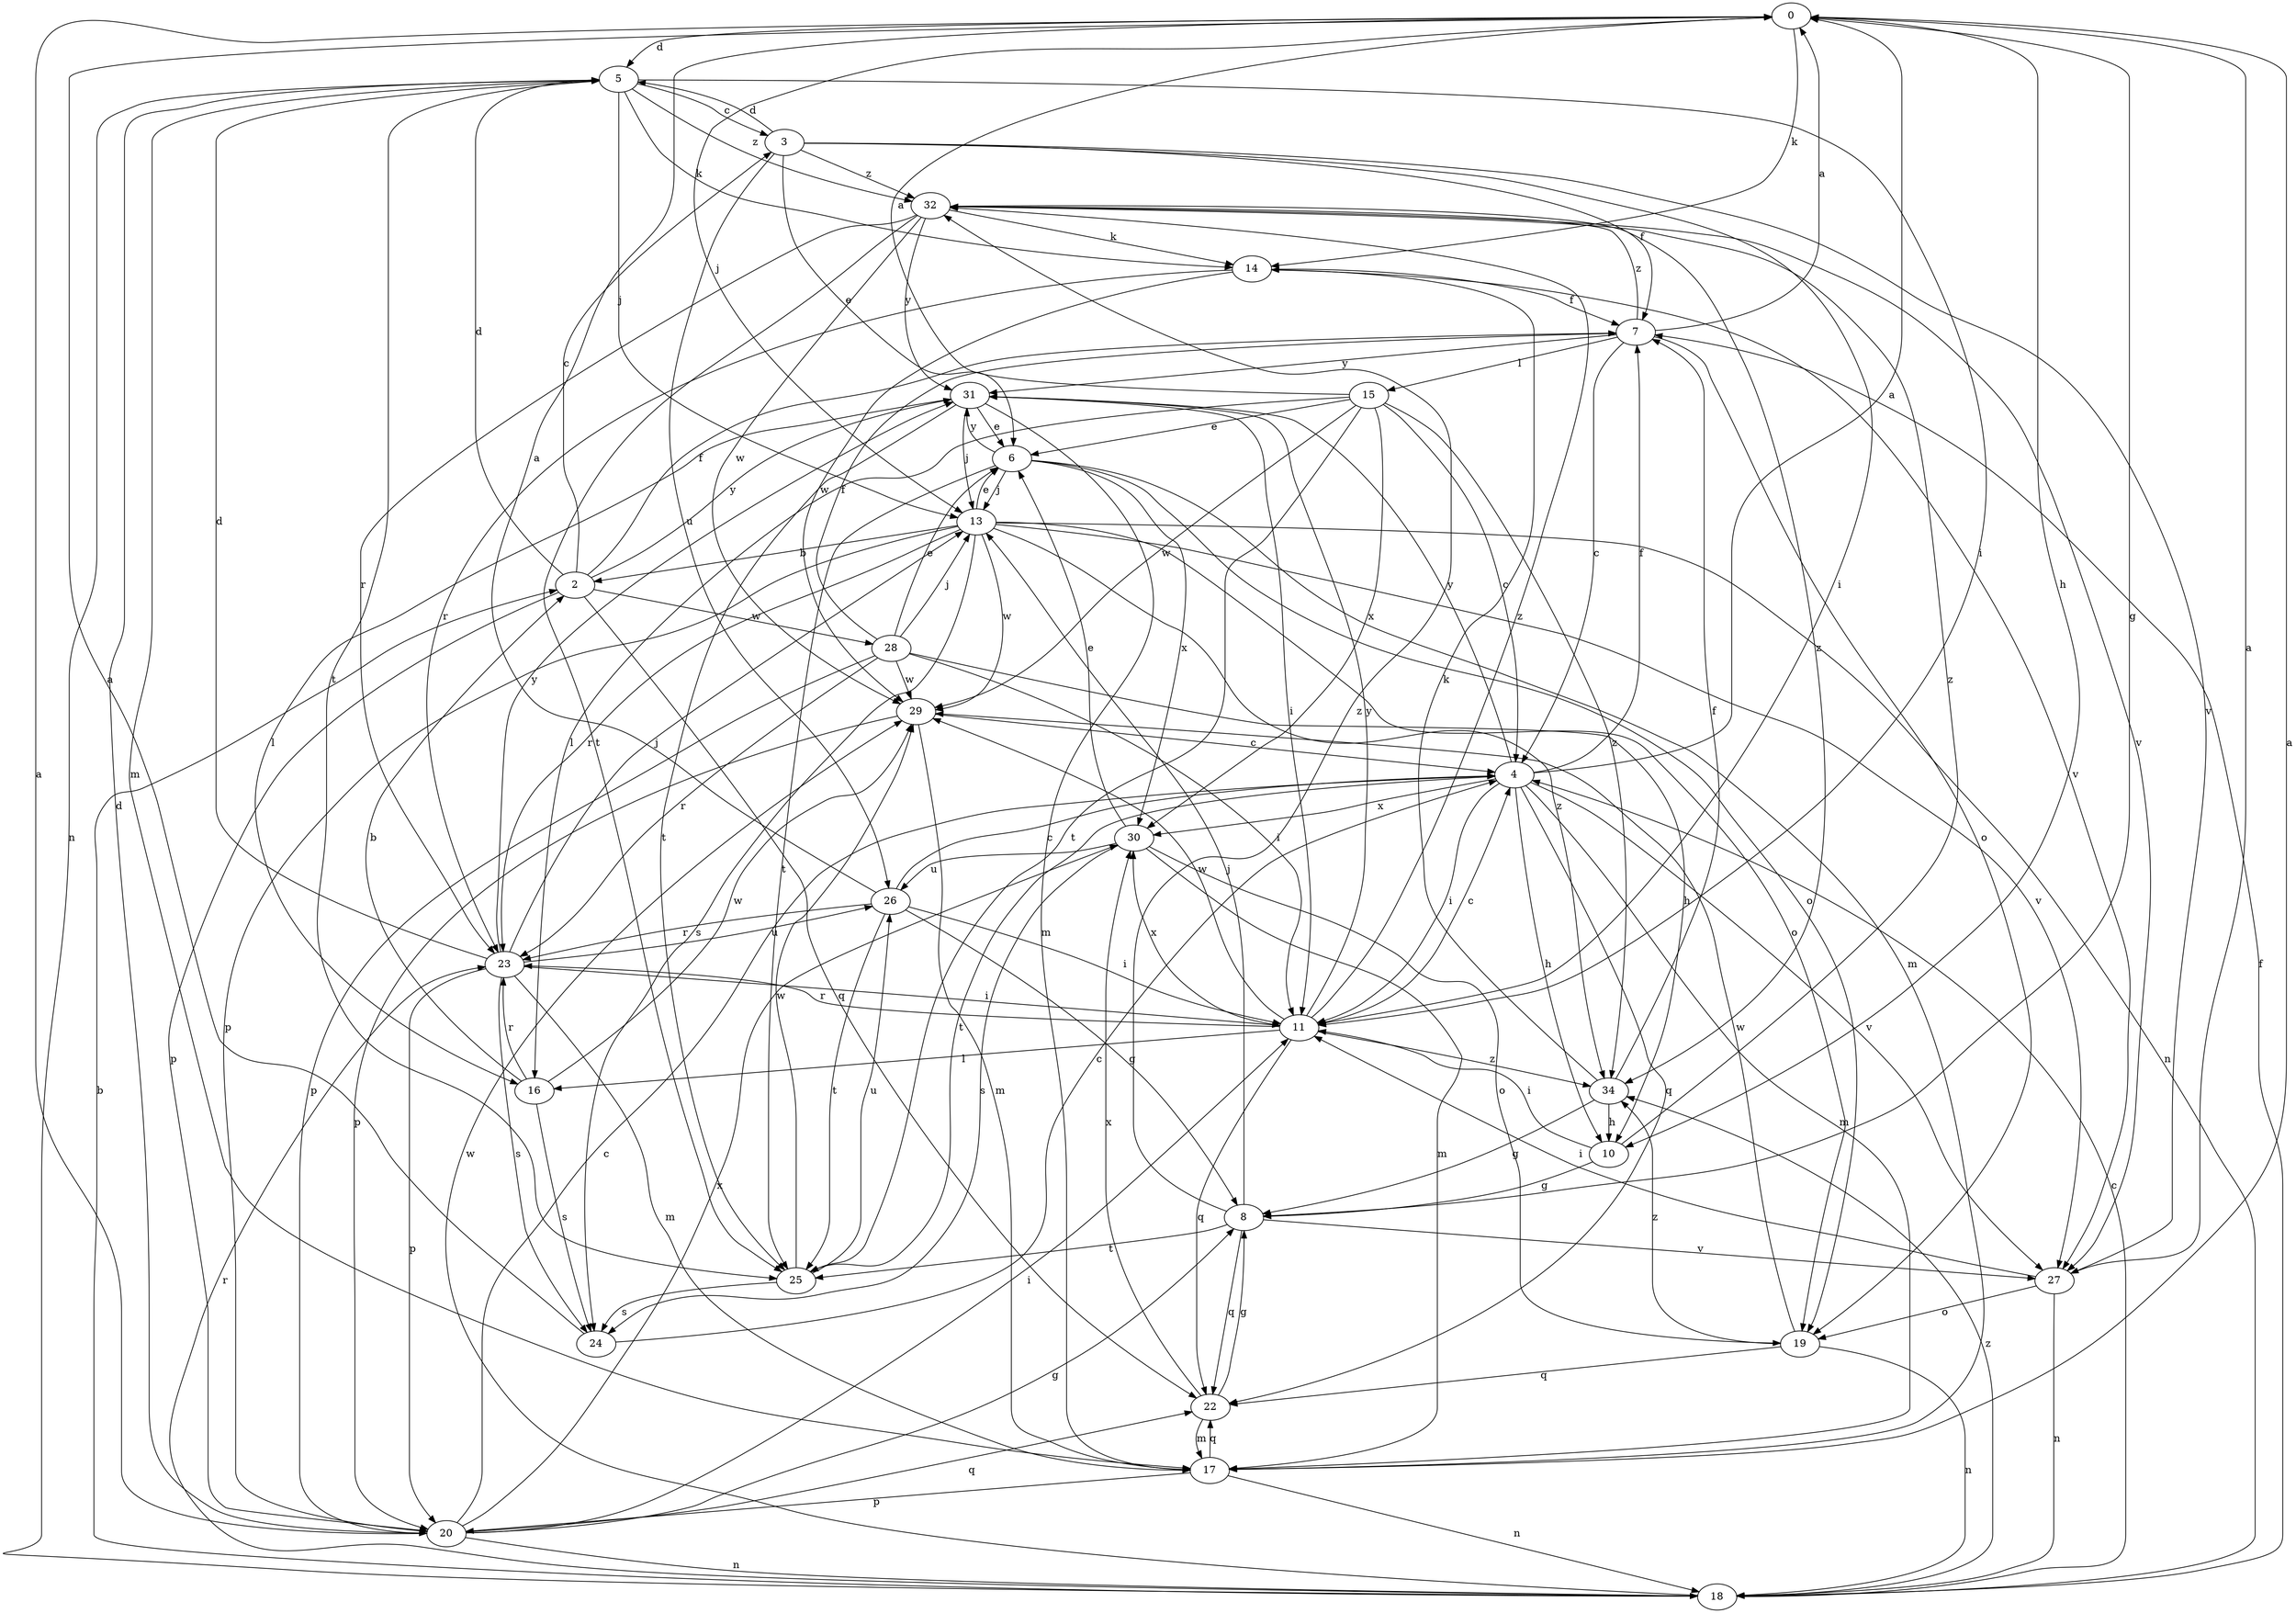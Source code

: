 strict digraph  {
0;
2;
3;
4;
5;
6;
7;
8;
10;
11;
13;
14;
15;
16;
17;
18;
19;
20;
22;
23;
24;
25;
26;
27;
28;
29;
30;
31;
32;
34;
0 -> 5  [label=d];
0 -> 8  [label=g];
0 -> 10  [label=h];
0 -> 13  [label=j];
0 -> 14  [label=k];
2 -> 3  [label=c];
2 -> 5  [label=d];
2 -> 7  [label=f];
2 -> 20  [label=p];
2 -> 22  [label=q];
2 -> 28  [label=w];
2 -> 31  [label=y];
3 -> 5  [label=d];
3 -> 6  [label=e];
3 -> 7  [label=f];
3 -> 11  [label=i];
3 -> 26  [label=u];
3 -> 27  [label=v];
3 -> 32  [label=z];
4 -> 0  [label=a];
4 -> 7  [label=f];
4 -> 10  [label=h];
4 -> 11  [label=i];
4 -> 17  [label=m];
4 -> 22  [label=q];
4 -> 25  [label=t];
4 -> 27  [label=v];
4 -> 30  [label=x];
4 -> 31  [label=y];
5 -> 3  [label=c];
5 -> 11  [label=i];
5 -> 13  [label=j];
5 -> 14  [label=k];
5 -> 17  [label=m];
5 -> 18  [label=n];
5 -> 25  [label=t];
5 -> 32  [label=z];
6 -> 13  [label=j];
6 -> 17  [label=m];
6 -> 19  [label=o];
6 -> 25  [label=t];
6 -> 30  [label=x];
6 -> 31  [label=y];
7 -> 0  [label=a];
7 -> 4  [label=c];
7 -> 15  [label=l];
7 -> 19  [label=o];
7 -> 31  [label=y];
7 -> 32  [label=z];
8 -> 13  [label=j];
8 -> 22  [label=q];
8 -> 25  [label=t];
8 -> 27  [label=v];
8 -> 32  [label=z];
10 -> 8  [label=g];
10 -> 11  [label=i];
10 -> 32  [label=z];
11 -> 4  [label=c];
11 -> 16  [label=l];
11 -> 22  [label=q];
11 -> 23  [label=r];
11 -> 29  [label=w];
11 -> 30  [label=x];
11 -> 31  [label=y];
11 -> 32  [label=z];
11 -> 34  [label=z];
13 -> 2  [label=b];
13 -> 6  [label=e];
13 -> 18  [label=n];
13 -> 19  [label=o];
13 -> 20  [label=p];
13 -> 23  [label=r];
13 -> 24  [label=s];
13 -> 27  [label=v];
13 -> 29  [label=w];
13 -> 34  [label=z];
14 -> 7  [label=f];
14 -> 23  [label=r];
14 -> 27  [label=v];
14 -> 29  [label=w];
15 -> 0  [label=a];
15 -> 4  [label=c];
15 -> 6  [label=e];
15 -> 16  [label=l];
15 -> 25  [label=t];
15 -> 29  [label=w];
15 -> 30  [label=x];
15 -> 34  [label=z];
16 -> 2  [label=b];
16 -> 23  [label=r];
16 -> 24  [label=s];
16 -> 29  [label=w];
17 -> 0  [label=a];
17 -> 18  [label=n];
17 -> 20  [label=p];
17 -> 22  [label=q];
18 -> 2  [label=b];
18 -> 4  [label=c];
18 -> 7  [label=f];
18 -> 23  [label=r];
18 -> 29  [label=w];
18 -> 34  [label=z];
19 -> 18  [label=n];
19 -> 22  [label=q];
19 -> 29  [label=w];
19 -> 34  [label=z];
20 -> 0  [label=a];
20 -> 4  [label=c];
20 -> 5  [label=d];
20 -> 8  [label=g];
20 -> 11  [label=i];
20 -> 18  [label=n];
20 -> 22  [label=q];
20 -> 30  [label=x];
22 -> 8  [label=g];
22 -> 17  [label=m];
22 -> 30  [label=x];
23 -> 5  [label=d];
23 -> 11  [label=i];
23 -> 13  [label=j];
23 -> 17  [label=m];
23 -> 20  [label=p];
23 -> 24  [label=s];
23 -> 26  [label=u];
23 -> 31  [label=y];
24 -> 0  [label=a];
24 -> 4  [label=c];
25 -> 24  [label=s];
25 -> 26  [label=u];
25 -> 29  [label=w];
26 -> 0  [label=a];
26 -> 4  [label=c];
26 -> 8  [label=g];
26 -> 11  [label=i];
26 -> 23  [label=r];
26 -> 25  [label=t];
27 -> 0  [label=a];
27 -> 11  [label=i];
27 -> 18  [label=n];
27 -> 19  [label=o];
28 -> 6  [label=e];
28 -> 7  [label=f];
28 -> 10  [label=h];
28 -> 11  [label=i];
28 -> 13  [label=j];
28 -> 20  [label=p];
28 -> 23  [label=r];
28 -> 29  [label=w];
29 -> 4  [label=c];
29 -> 17  [label=m];
29 -> 20  [label=p];
30 -> 6  [label=e];
30 -> 17  [label=m];
30 -> 19  [label=o];
30 -> 24  [label=s];
30 -> 26  [label=u];
31 -> 6  [label=e];
31 -> 11  [label=i];
31 -> 13  [label=j];
31 -> 16  [label=l];
31 -> 17  [label=m];
31 -> 25  [label=t];
32 -> 14  [label=k];
32 -> 23  [label=r];
32 -> 25  [label=t];
32 -> 27  [label=v];
32 -> 29  [label=w];
32 -> 31  [label=y];
32 -> 34  [label=z];
34 -> 7  [label=f];
34 -> 8  [label=g];
34 -> 10  [label=h];
34 -> 14  [label=k];
}
